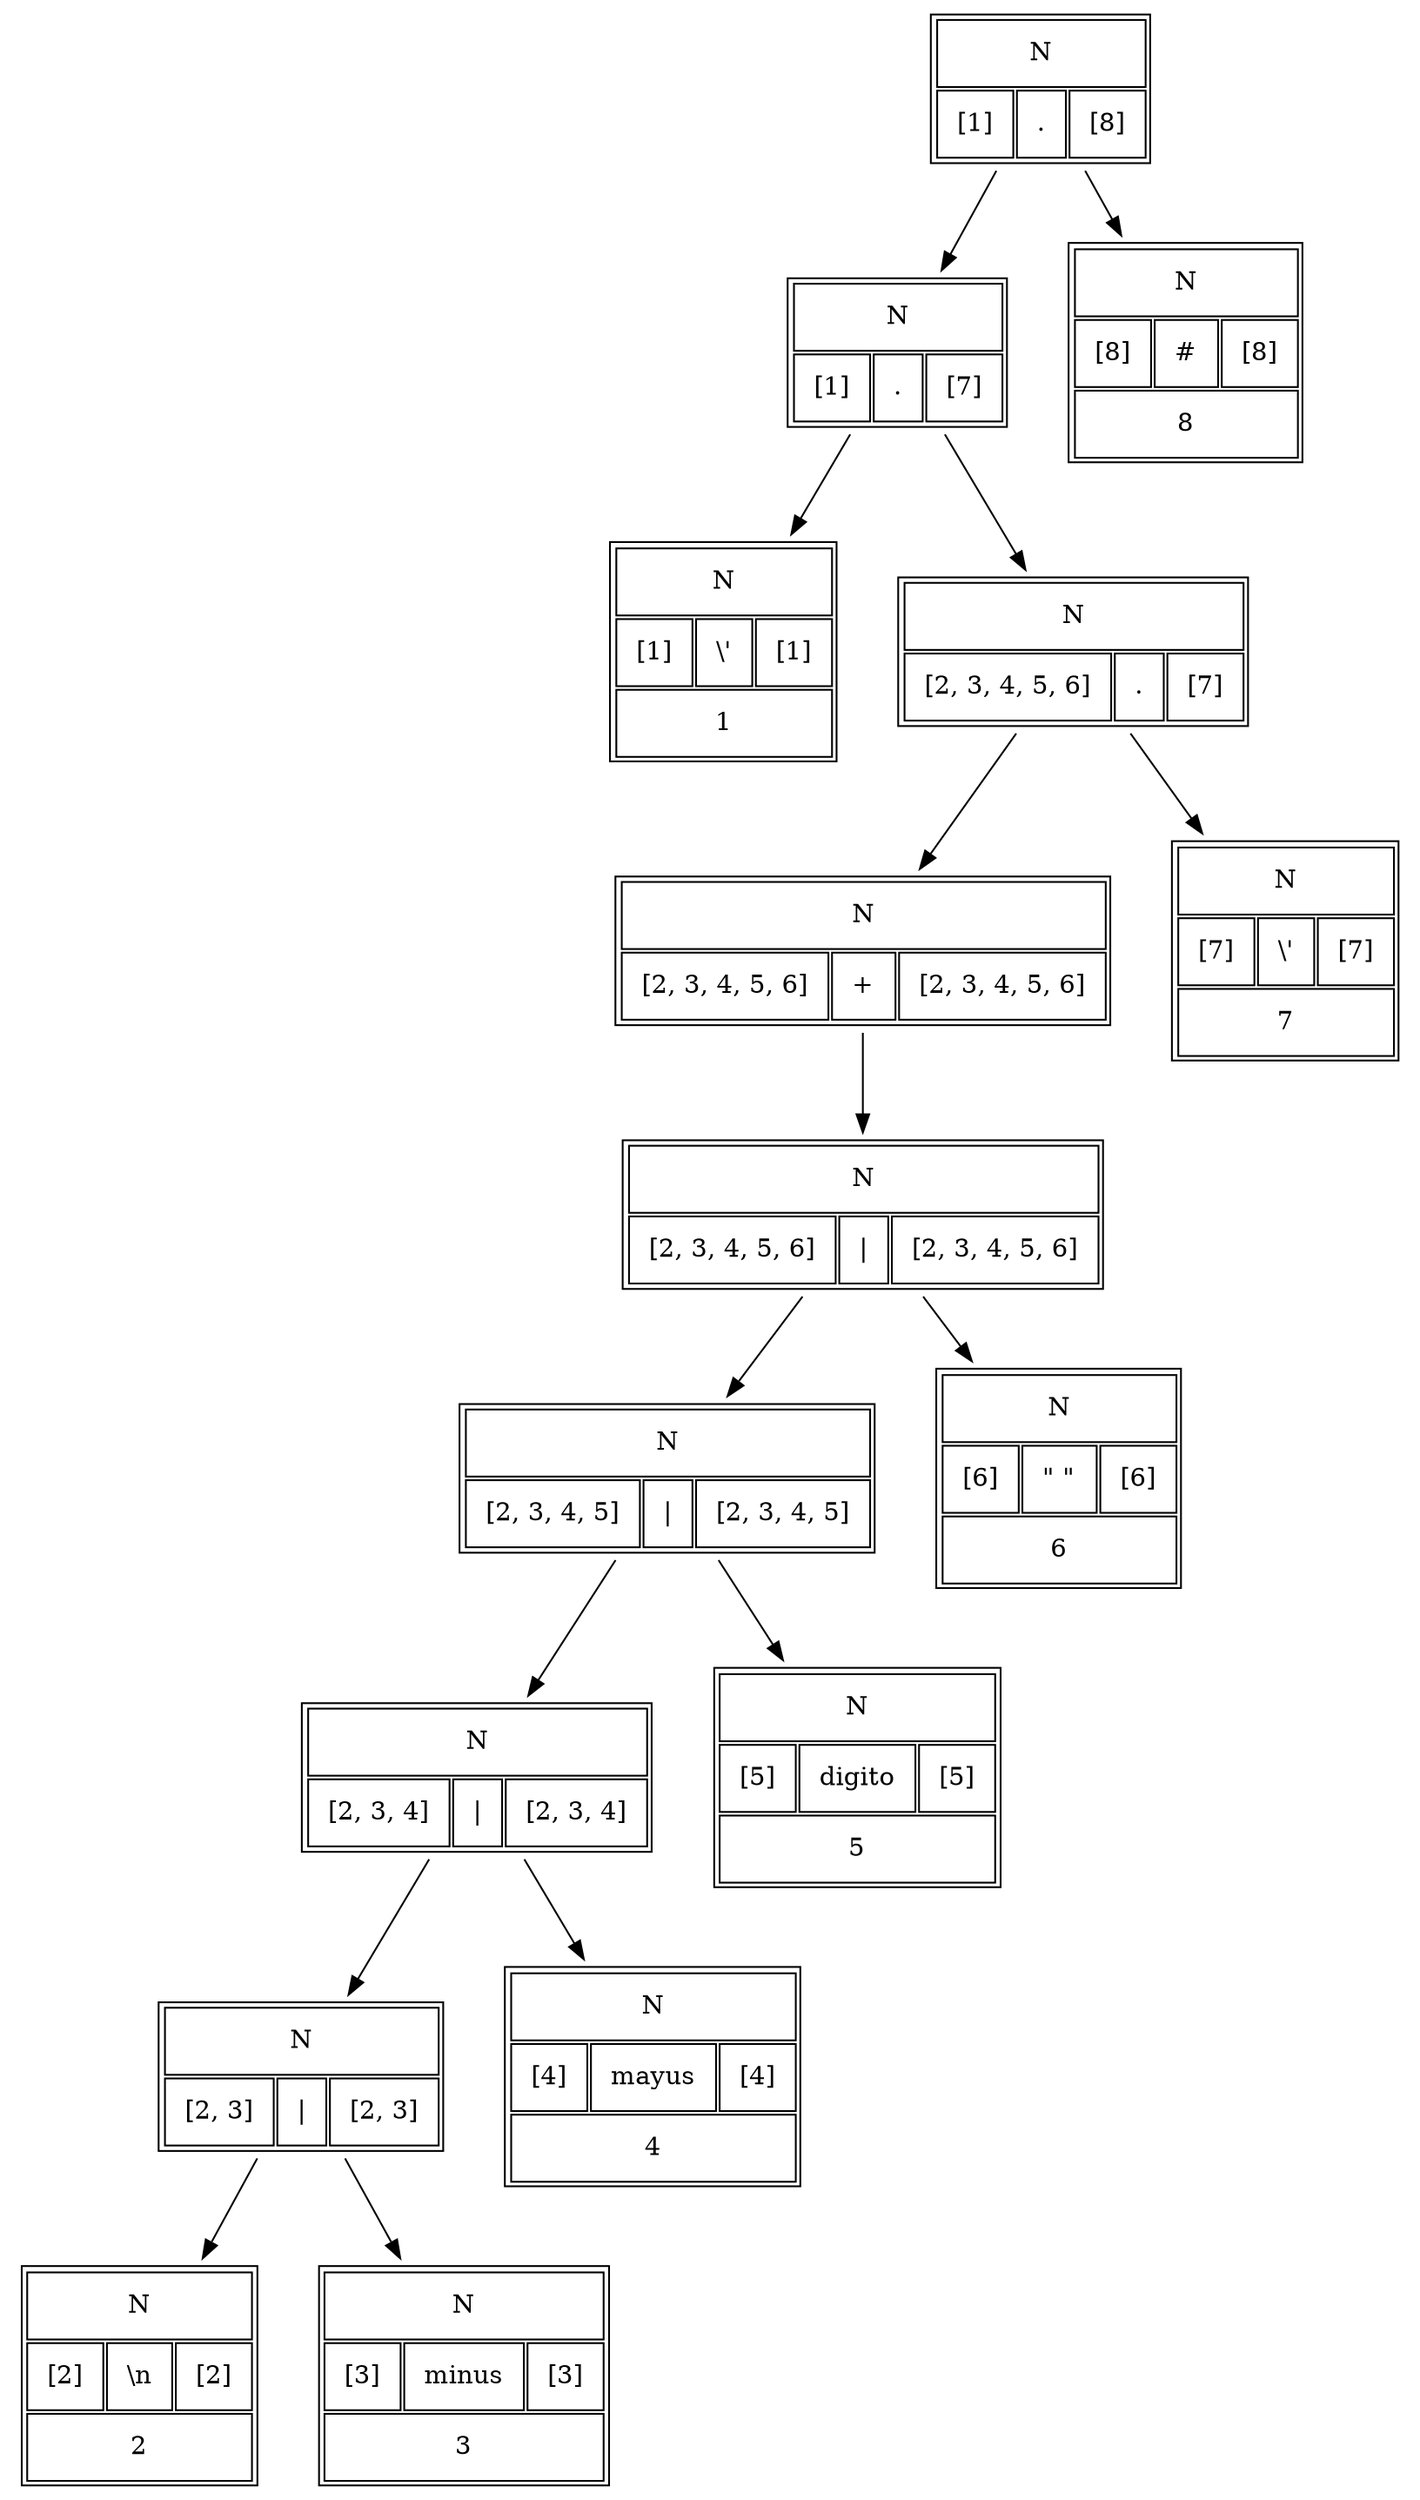 digraph G {
 n_1[shape=none label=<
<table border ="1" cellspacing="2" cellpadding="10" >
 <tr>
 <td colspan="3">N</td>
 </tr>
 <tr>
 <td>[1]</td>
 <td>.</td>
 <td>[8]</td>
 </tr>
 </table>>];n_2[shape=none label=<
<table border ="1" cellspacing="2" cellpadding="10" >
 <tr>
 <td colspan="3">N</td>
 </tr>
 <tr>
 <td>[1]</td>
 <td>.</td>
 <td>[7]</td>
 </tr>
 </table>>];n_1 -> n_2;
n_3[shape=none label=<
<table border ="1" cellspacing="2" cellpadding="10" >
 <tr>
 <td colspan="3">N</td>
 </tr>
 <tr>
 <td>[1]</td>
 <td>\'</td>
 <td>[1]</td>
 </tr>
 <tr>
 <td colspan="3">1</td>
 </tr>
 </table>>];n_2 -> n_3;
n_4[shape=none label=<
<table border ="1" cellspacing="2" cellpadding="10" >
 <tr>
 <td colspan="3">N</td>
 </tr>
 <tr>
 <td>[2, 3, 4, 5, 6]</td>
 <td>.</td>
 <td>[7]</td>
 </tr>
 </table>>];n_2 -> n_4;
n_5[shape=none label=<
<table border ="1" cellspacing="2" cellpadding="10" >
 <tr>
 <td colspan="3">N</td>
 </tr>
 <tr>
 <td>[2, 3, 4, 5, 6]</td>
 <td>+</td>
 <td>[2, 3, 4, 5, 6]</td>
 </tr>
 </table>>];n_4 -> n_5;
n_6[shape=none label=<
<table border ="1" cellspacing="2" cellpadding="10" >
 <tr>
 <td colspan="3">N</td>
 </tr>
 <tr>
 <td>[2, 3, 4, 5, 6]</td>
 <td>|</td>
 <td>[2, 3, 4, 5, 6]</td>
 </tr>
 </table>>];n_5 -> n_6;
n_7[shape=none label=<
<table border ="1" cellspacing="2" cellpadding="10" >
 <tr>
 <td colspan="3">N</td>
 </tr>
 <tr>
 <td>[2, 3, 4, 5]</td>
 <td>|</td>
 <td>[2, 3, 4, 5]</td>
 </tr>
 </table>>];n_6 -> n_7;
n_8[shape=none label=<
<table border ="1" cellspacing="2" cellpadding="10" >
 <tr>
 <td colspan="3">N</td>
 </tr>
 <tr>
 <td>[2, 3, 4]</td>
 <td>|</td>
 <td>[2, 3, 4]</td>
 </tr>
 </table>>];n_7 -> n_8;
n_9[shape=none label=<
<table border ="1" cellspacing="2" cellpadding="10" >
 <tr>
 <td colspan="3">N</td>
 </tr>
 <tr>
 <td>[2, 3]</td>
 <td>|</td>
 <td>[2, 3]</td>
 </tr>
 </table>>];n_8 -> n_9;
n_10[shape=none label=<
<table border ="1" cellspacing="2" cellpadding="10" >
 <tr>
 <td colspan="3">N</td>
 </tr>
 <tr>
 <td>[2]</td>
 <td>\n</td>
 <td>[2]</td>
 </tr>
 <tr>
 <td colspan="3">2</td>
 </tr>
 </table>>];n_9 -> n_10;
n_11[shape=none label=<
<table border ="1" cellspacing="2" cellpadding="10" >
 <tr>
 <td colspan="3">N</td>
 </tr>
 <tr>
 <td>[3]</td>
 <td>minus</td>
 <td>[3]</td>
 </tr>
 <tr>
 <td colspan="3">3</td>
 </tr>
 </table>>];n_9 -> n_11;
n_12[shape=none label=<
<table border ="1" cellspacing="2" cellpadding="10" >
 <tr>
 <td colspan="3">N</td>
 </tr>
 <tr>
 <td>[4]</td>
 <td>mayus</td>
 <td>[4]</td>
 </tr>
 <tr>
 <td colspan="3">4</td>
 </tr>
 </table>>];n_8 -> n_12;
n_13[shape=none label=<
<table border ="1" cellspacing="2" cellpadding="10" >
 <tr>
 <td colspan="3">N</td>
 </tr>
 <tr>
 <td>[5]</td>
 <td>digito</td>
 <td>[5]</td>
 </tr>
 <tr>
 <td colspan="3">5</td>
 </tr>
 </table>>];n_7 -> n_13;
n_14[shape=none label=<
<table border ="1" cellspacing="2" cellpadding="10" >
 <tr>
 <td colspan="3">N</td>
 </tr>
 <tr>
 <td>[6]</td>
 <td>" "</td>
 <td>[6]</td>
 </tr>
 <tr>
 <td colspan="3">6</td>
 </tr>
 </table>>];n_6 -> n_14;
n_15[shape=none label=<
<table border ="1" cellspacing="2" cellpadding="10" >
 <tr>
 <td colspan="3">N</td>
 </tr>
 <tr>
 <td>[7]</td>
 <td>\'</td>
 <td>[7]</td>
 </tr>
 <tr>
 <td colspan="3">7</td>
 </tr>
 </table>>];n_4 -> n_15;
n_16[shape=none label=<
<table border ="1" cellspacing="2" cellpadding="10" >
 <tr>
 <td colspan="3">N</td>
 </tr>
 <tr>
 <td>[8]</td>
 <td>#</td>
 <td>[8]</td>
 </tr>
 <tr>
 <td colspan="3">8</td>
 </tr>
 </table>>];n_1 -> n_16;

 }
